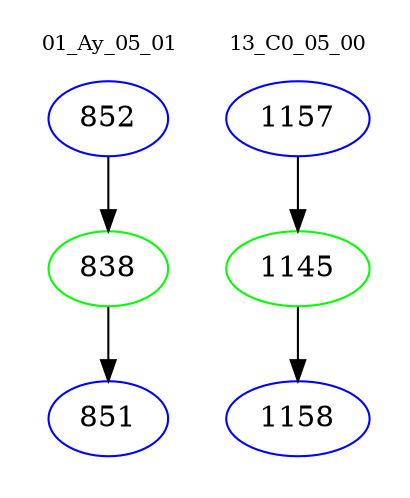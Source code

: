 digraph{
subgraph cluster_0 {
color = white
label = "01_Ay_05_01";
fontsize=10;
T0_852 [label="852", color="blue"]
T0_852 -> T0_838 [color="black"]
T0_838 [label="838", color="green"]
T0_838 -> T0_851 [color="black"]
T0_851 [label="851", color="blue"]
}
subgraph cluster_1 {
color = white
label = "13_C0_05_00";
fontsize=10;
T1_1157 [label="1157", color="blue"]
T1_1157 -> T1_1145 [color="black"]
T1_1145 [label="1145", color="green"]
T1_1145 -> T1_1158 [color="black"]
T1_1158 [label="1158", color="blue"]
}
}
